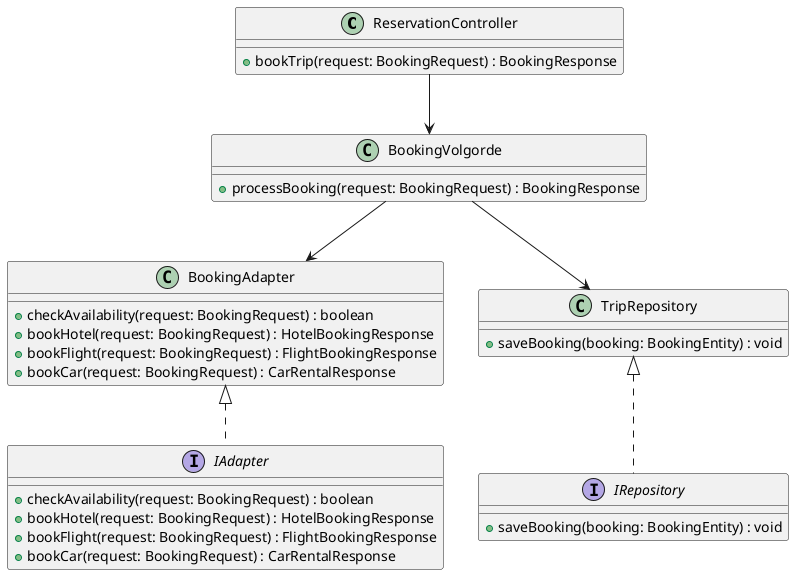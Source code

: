 @startuml
class ReservationController {
  + bookTrip(request: BookingRequest) : BookingResponse
}

class BookingVolgorde {
  + processBooking(request: BookingRequest) : BookingResponse
}

interface IAdapter {
  + checkAvailability(request: BookingRequest) : boolean
  + bookHotel(request: BookingRequest) : HotelBookingResponse
  + bookFlight(request: BookingRequest) : FlightBookingResponse
  + bookCar(request: BookingRequest) : CarRentalResponse
}

interface IRepository {
  + saveBooking(booking: BookingEntity) : void
}

class BookingAdapter {
  + checkAvailability(request: BookingRequest) : boolean
  + bookHotel(request: BookingRequest) : HotelBookingResponse
  + bookFlight(request: BookingRequest) : FlightBookingResponse
  + bookCar(request: BookingRequest) : CarRentalResponse
}

class TripRepository {
  + saveBooking(booking: BookingEntity) : void
}

ReservationController --> BookingVolgorde
BookingVolgorde --> BookingAdapter
BookingVolgorde --> TripRepository
BookingAdapter <|.. IAdapter
TripRepository <|.. IRepository
@enduml
